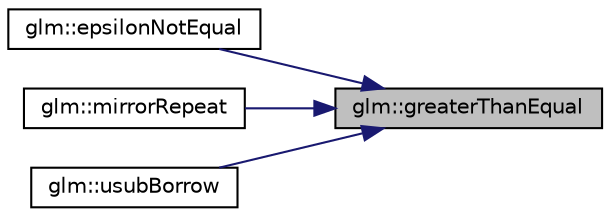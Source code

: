 digraph "glm::greaterThanEqual"
{
 // LATEX_PDF_SIZE
  edge [fontname="Helvetica",fontsize="10",labelfontname="Helvetica",labelfontsize="10"];
  node [fontname="Helvetica",fontsize="10",shape=record];
  rankdir="RL";
  Node1 [label="glm::greaterThanEqual",height=0.2,width=0.4,color="black", fillcolor="grey75", style="filled", fontcolor="black",tooltip=" "];
  Node1 -> Node2 [dir="back",color="midnightblue",fontsize="10",style="solid",fontname="Helvetica"];
  Node2 [label="glm::epsilonNotEqual",height=0.2,width=0.4,color="black", fillcolor="white", style="filled",URL="$namespaceglm.html#a76da74051c42eebf3256cd31464fa043",tooltip=" "];
  Node1 -> Node3 [dir="back",color="midnightblue",fontsize="10",style="solid",fontname="Helvetica"];
  Node3 [label="glm::mirrorRepeat",height=0.2,width=0.4,color="black", fillcolor="white", style="filled",URL="$namespaceglm.html#a66dd644db202199824250c457b844179",tooltip=" "];
  Node1 -> Node4 [dir="back",color="midnightblue",fontsize="10",style="solid",fontname="Helvetica"];
  Node4 [label="glm::usubBorrow",height=0.2,width=0.4,color="black", fillcolor="white", style="filled",URL="$group__core__func__integer.html#ga22a889bf08313b7e547e2cdb8bb15ee4",tooltip=" "];
}
